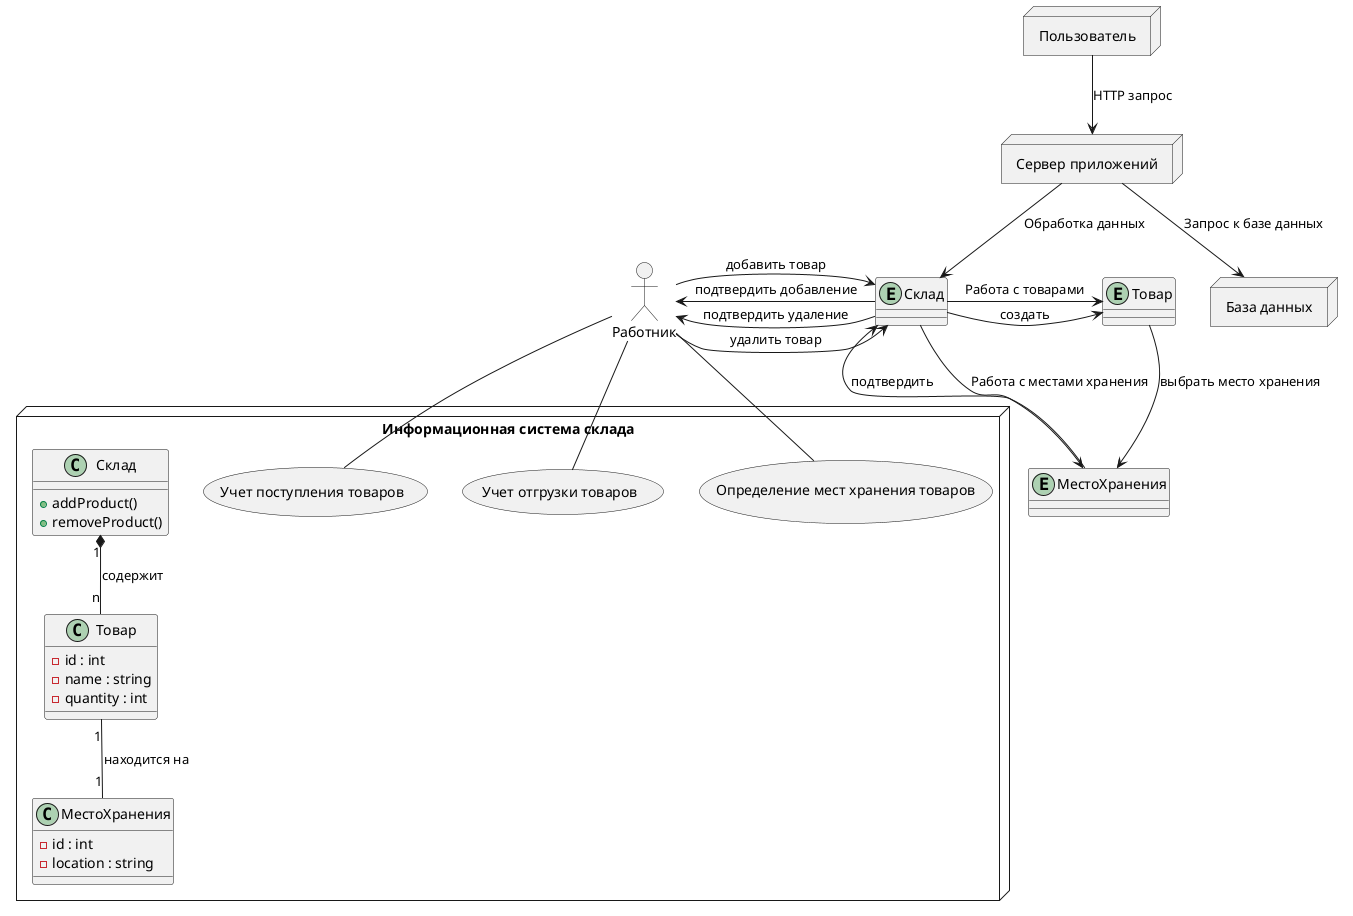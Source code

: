 @startuml
allowmixing

' Варианты использования
actor Работник
rectangle "Информационная система склада" {
    usecase "Учет поступления товаров" as incoming
    usecase "Учет отгрузки товаров" as outgoing
    usecase "Определение мест хранения товаров" as storage_location

    Работник -- incoming
    Работник -- outgoing
    Работник -- storage_location
}

' Диаграмма классов
package "Информационная система склада" {
    class Склад {
        + addProduct()
        + removeProduct()
    }

    class Товар {
        - id : int
        - name : string
        - quantity : int
    }

    class МестоХранения {
        - id : int
        - location : string
    }

    Склад "1" *-- "n" Товар : содержит
    Товар "1" -- "1" МестоХранения : находится на
}

' Диаграмма последовательности
actor Работник
entity Склад
entity Товар
entity МестоХранения

Работник -> Склад : добавить товар
Склад -> Товар : создать
Товар -> МестоХранения : выбрать место хранения
МестоХранения --> Склад : подтвердить
Склад --> Работник : подтвердить добавление

Работник -> Склад : удалить товар
Склад --> Работник : подтвердить удаление

' Диаграмма развертывания
node Пользователь
node "Информационная система склада" {
    component Склад
    component Товар
    component МестоХранения
}

node "База данных" as БД
node "Сервер приложений" as Сервер

Пользователь --> Сервер : HTTP запрос
Сервер --> БД : Запрос к базе данных
Сервер --> Склад : Обработка данных
Склад --> Товар : Работа с товарами
Склад --> МестоХранения : Работа с местами хранения
@enduml
